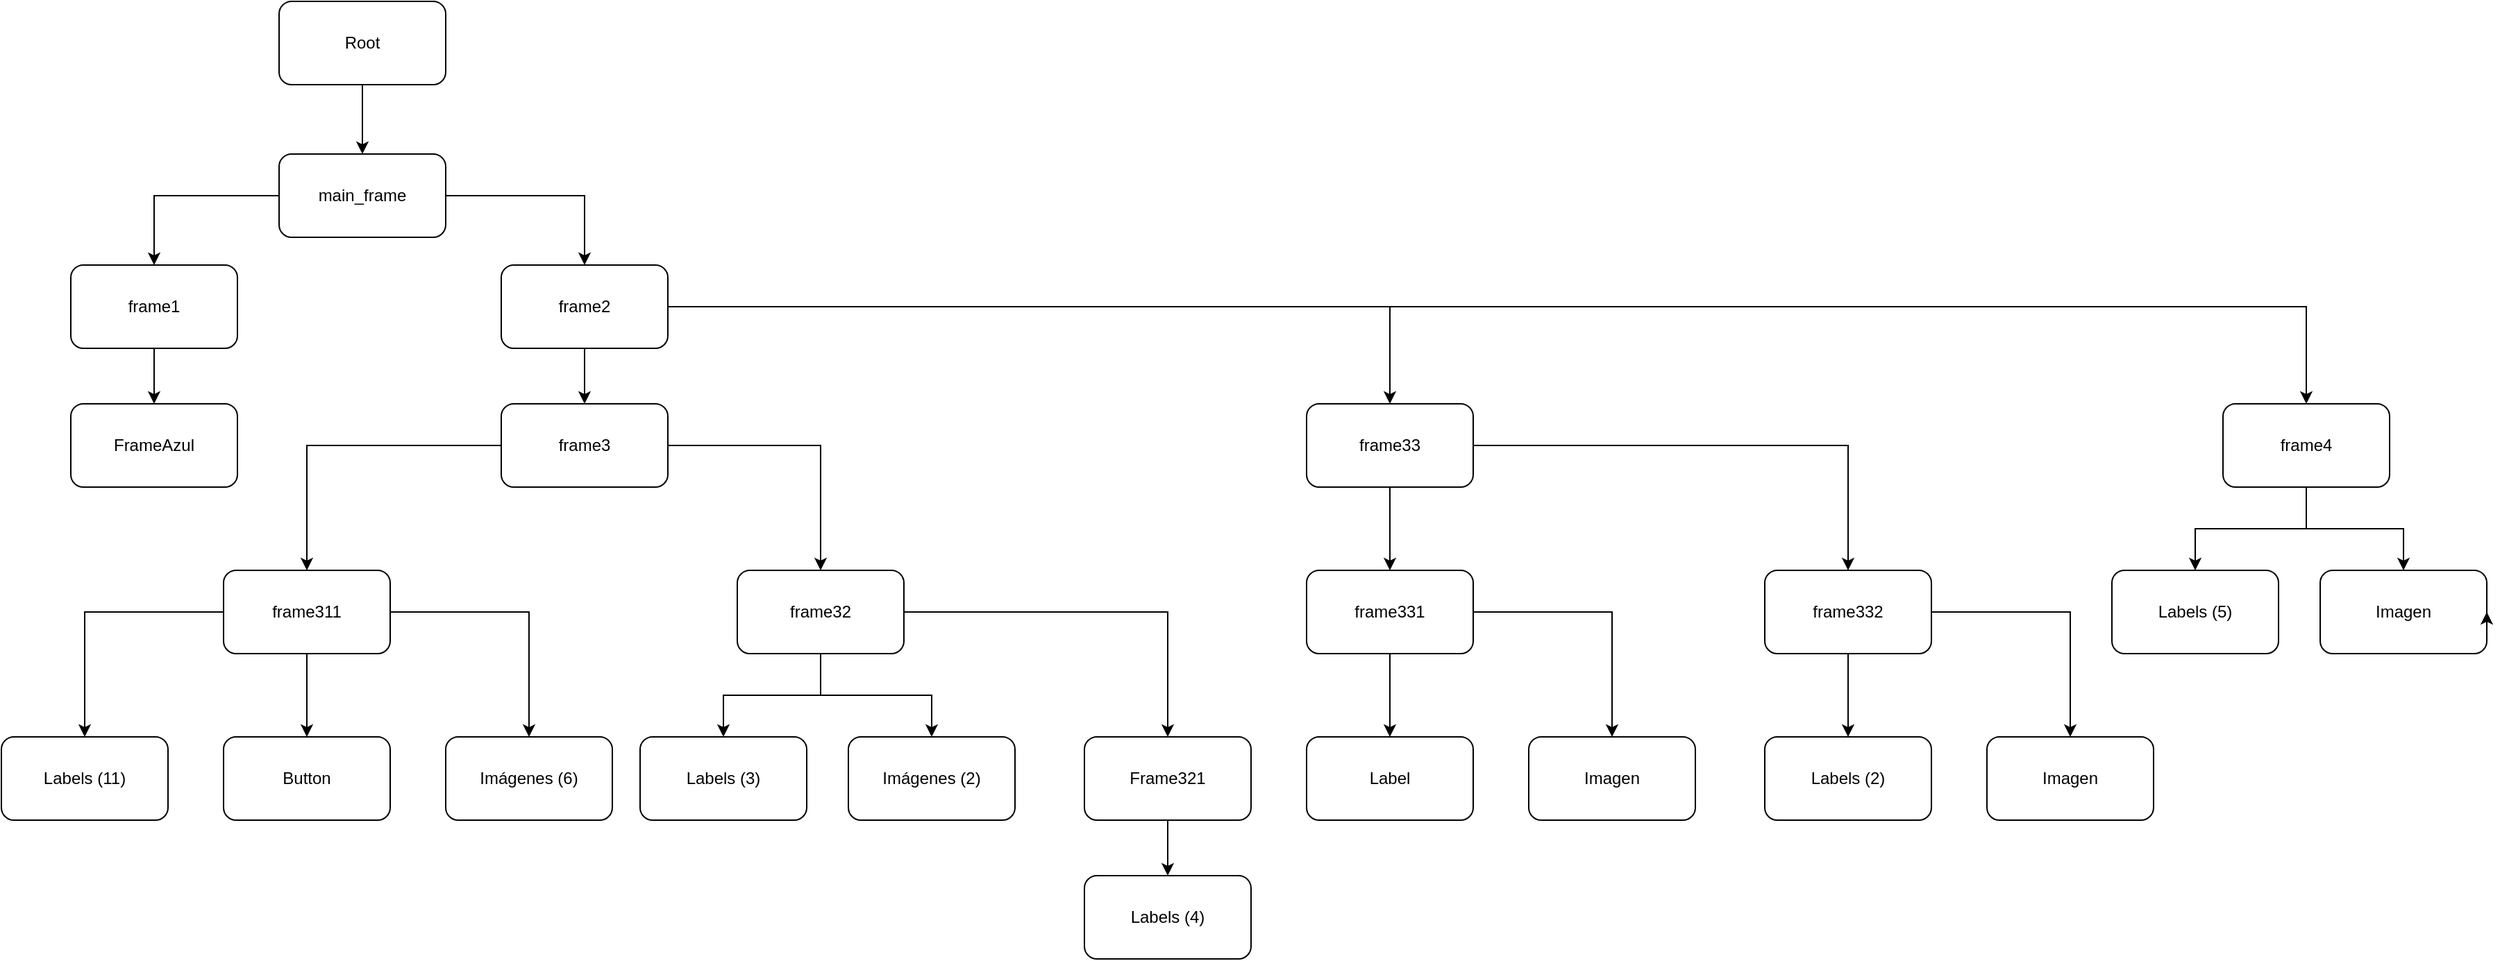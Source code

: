 <mxfile version="21.1.1" type="device">
  <diagram name="Página-1" id="QeelMtWA8Ye1pQ3akFsj">
    <mxGraphModel dx="3064" dy="2647" grid="1" gridSize="10" guides="1" tooltips="1" connect="1" arrows="1" fold="1" page="1" pageScale="1" pageWidth="827" pageHeight="1169" math="0" shadow="0">
      <root>
        <mxCell id="0" />
        <mxCell id="1" parent="0" />
        <mxCell id="26RAN5CGy5tsxNI2XHrX-3" style="edgeStyle=orthogonalEdgeStyle;rounded=0;orthogonalLoop=1;jettySize=auto;html=1;" edge="1" parent="1" source="26RAN5CGy5tsxNI2XHrX-1" target="26RAN5CGy5tsxNI2XHrX-4">
          <mxGeometry relative="1" as="geometry">
            <mxPoint x="200" y="180" as="targetPoint" />
          </mxGeometry>
        </mxCell>
        <mxCell id="26RAN5CGy5tsxNI2XHrX-1" value="Root" style="rounded=1;whiteSpace=wrap;html=1;" vertex="1" parent="1">
          <mxGeometry x="140" y="60" width="120" height="60" as="geometry" />
        </mxCell>
        <mxCell id="26RAN5CGy5tsxNI2XHrX-5" style="edgeStyle=orthogonalEdgeStyle;rounded=0;orthogonalLoop=1;jettySize=auto;html=1;" edge="1" parent="1" source="26RAN5CGy5tsxNI2XHrX-4" target="26RAN5CGy5tsxNI2XHrX-6">
          <mxGeometry relative="1" as="geometry">
            <mxPoint x="40" y="280" as="targetPoint" />
          </mxGeometry>
        </mxCell>
        <mxCell id="26RAN5CGy5tsxNI2XHrX-7" style="edgeStyle=orthogonalEdgeStyle;rounded=0;orthogonalLoop=1;jettySize=auto;html=1;" edge="1" parent="1" source="26RAN5CGy5tsxNI2XHrX-4" target="26RAN5CGy5tsxNI2XHrX-8">
          <mxGeometry relative="1" as="geometry">
            <mxPoint x="360" y="260" as="targetPoint" />
          </mxGeometry>
        </mxCell>
        <mxCell id="26RAN5CGy5tsxNI2XHrX-4" value="main_frame" style="rounded=1;whiteSpace=wrap;html=1;" vertex="1" parent="1">
          <mxGeometry x="140" y="170" width="120" height="60" as="geometry" />
        </mxCell>
        <mxCell id="26RAN5CGy5tsxNI2XHrX-9" style="edgeStyle=orthogonalEdgeStyle;rounded=0;orthogonalLoop=1;jettySize=auto;html=1;" edge="1" parent="1" source="26RAN5CGy5tsxNI2XHrX-6" target="26RAN5CGy5tsxNI2XHrX-10">
          <mxGeometry relative="1" as="geometry">
            <mxPoint x="40" y="360" as="targetPoint" />
          </mxGeometry>
        </mxCell>
        <mxCell id="26RAN5CGy5tsxNI2XHrX-6" value="frame1" style="rounded=1;whiteSpace=wrap;html=1;" vertex="1" parent="1">
          <mxGeometry x="-10" y="250" width="120" height="60" as="geometry" />
        </mxCell>
        <mxCell id="26RAN5CGy5tsxNI2XHrX-11" style="edgeStyle=orthogonalEdgeStyle;rounded=0;orthogonalLoop=1;jettySize=auto;html=1;" edge="1" parent="1" source="26RAN5CGy5tsxNI2XHrX-8" target="26RAN5CGy5tsxNI2XHrX-12">
          <mxGeometry relative="1" as="geometry">
            <mxPoint x="280" y="360" as="targetPoint" />
          </mxGeometry>
        </mxCell>
        <mxCell id="26RAN5CGy5tsxNI2XHrX-33" style="edgeStyle=orthogonalEdgeStyle;rounded=0;orthogonalLoop=1;jettySize=auto;html=1;" edge="1" parent="1" source="26RAN5CGy5tsxNI2XHrX-8" target="26RAN5CGy5tsxNI2XHrX-34">
          <mxGeometry relative="1" as="geometry">
            <mxPoint x="900" y="380" as="targetPoint" />
          </mxGeometry>
        </mxCell>
        <mxCell id="26RAN5CGy5tsxNI2XHrX-47" style="edgeStyle=orthogonalEdgeStyle;rounded=0;orthogonalLoop=1;jettySize=auto;html=1;" edge="1" parent="1" source="26RAN5CGy5tsxNI2XHrX-8" target="26RAN5CGy5tsxNI2XHrX-48">
          <mxGeometry relative="1" as="geometry">
            <mxPoint x="1522" y="390" as="targetPoint" />
          </mxGeometry>
        </mxCell>
        <mxCell id="26RAN5CGy5tsxNI2XHrX-8" value="frame2" style="rounded=1;whiteSpace=wrap;html=1;" vertex="1" parent="1">
          <mxGeometry x="300" y="250" width="120" height="60" as="geometry" />
        </mxCell>
        <mxCell id="26RAN5CGy5tsxNI2XHrX-10" value="FrameAzul" style="rounded=1;whiteSpace=wrap;html=1;" vertex="1" parent="1">
          <mxGeometry x="-10" y="350" width="120" height="60" as="geometry" />
        </mxCell>
        <mxCell id="26RAN5CGy5tsxNI2XHrX-13" style="edgeStyle=orthogonalEdgeStyle;rounded=0;orthogonalLoop=1;jettySize=auto;html=1;" edge="1" parent="1" source="26RAN5CGy5tsxNI2XHrX-12" target="26RAN5CGy5tsxNI2XHrX-14">
          <mxGeometry relative="1" as="geometry">
            <mxPoint x="360" y="460" as="targetPoint" />
          </mxGeometry>
        </mxCell>
        <mxCell id="26RAN5CGy5tsxNI2XHrX-21" style="edgeStyle=orthogonalEdgeStyle;rounded=0;orthogonalLoop=1;jettySize=auto;html=1;" edge="1" parent="1" source="26RAN5CGy5tsxNI2XHrX-12" target="26RAN5CGy5tsxNI2XHrX-22">
          <mxGeometry relative="1" as="geometry">
            <mxPoint x="520" y="380" as="targetPoint" />
          </mxGeometry>
        </mxCell>
        <mxCell id="26RAN5CGy5tsxNI2XHrX-12" value="frame3" style="rounded=1;whiteSpace=wrap;html=1;" vertex="1" parent="1">
          <mxGeometry x="300" y="350" width="120" height="60" as="geometry" />
        </mxCell>
        <mxCell id="26RAN5CGy5tsxNI2XHrX-15" style="edgeStyle=orthogonalEdgeStyle;rounded=0;orthogonalLoop=1;jettySize=auto;html=1;" edge="1" parent="1" source="26RAN5CGy5tsxNI2XHrX-14" target="26RAN5CGy5tsxNI2XHrX-16">
          <mxGeometry relative="1" as="geometry">
            <mxPoint y="530" as="targetPoint" />
          </mxGeometry>
        </mxCell>
        <mxCell id="26RAN5CGy5tsxNI2XHrX-17" style="edgeStyle=orthogonalEdgeStyle;rounded=0;orthogonalLoop=1;jettySize=auto;html=1;" edge="1" parent="1" source="26RAN5CGy5tsxNI2XHrX-14" target="26RAN5CGy5tsxNI2XHrX-18">
          <mxGeometry relative="1" as="geometry">
            <mxPoint x="160" y="610" as="targetPoint" />
          </mxGeometry>
        </mxCell>
        <mxCell id="26RAN5CGy5tsxNI2XHrX-19" style="edgeStyle=orthogonalEdgeStyle;rounded=0;orthogonalLoop=1;jettySize=auto;html=1;" edge="1" parent="1" source="26RAN5CGy5tsxNI2XHrX-14" target="26RAN5CGy5tsxNI2XHrX-20">
          <mxGeometry relative="1" as="geometry">
            <mxPoint x="320" y="570" as="targetPoint" />
          </mxGeometry>
        </mxCell>
        <mxCell id="26RAN5CGy5tsxNI2XHrX-14" value="frame311" style="rounded=1;whiteSpace=wrap;html=1;" vertex="1" parent="1">
          <mxGeometry x="100" y="470" width="120" height="60" as="geometry" />
        </mxCell>
        <mxCell id="26RAN5CGy5tsxNI2XHrX-16" value="Labels (11)" style="rounded=1;whiteSpace=wrap;html=1;" vertex="1" parent="1">
          <mxGeometry x="-60" y="590" width="120" height="60" as="geometry" />
        </mxCell>
        <mxCell id="26RAN5CGy5tsxNI2XHrX-18" value="Button" style="rounded=1;whiteSpace=wrap;html=1;" vertex="1" parent="1">
          <mxGeometry x="100" y="590" width="120" height="60" as="geometry" />
        </mxCell>
        <mxCell id="26RAN5CGy5tsxNI2XHrX-20" value="Imágenes (6)" style="rounded=1;whiteSpace=wrap;html=1;" vertex="1" parent="1">
          <mxGeometry x="260" y="590" width="120" height="60" as="geometry" />
        </mxCell>
        <mxCell id="26RAN5CGy5tsxNI2XHrX-24" style="edgeStyle=orthogonalEdgeStyle;rounded=0;orthogonalLoop=1;jettySize=auto;html=1;entryX=0.5;entryY=0;entryDx=0;entryDy=0;" edge="1" parent="1" source="26RAN5CGy5tsxNI2XHrX-22" target="26RAN5CGy5tsxNI2XHrX-23">
          <mxGeometry relative="1" as="geometry" />
        </mxCell>
        <mxCell id="26RAN5CGy5tsxNI2XHrX-25" style="edgeStyle=orthogonalEdgeStyle;rounded=0;orthogonalLoop=1;jettySize=auto;html=1;" edge="1" parent="1" source="26RAN5CGy5tsxNI2XHrX-22" target="26RAN5CGy5tsxNI2XHrX-26">
          <mxGeometry relative="1" as="geometry">
            <mxPoint x="610" y="610" as="targetPoint" />
          </mxGeometry>
        </mxCell>
        <mxCell id="26RAN5CGy5tsxNI2XHrX-27" style="edgeStyle=orthogonalEdgeStyle;rounded=0;orthogonalLoop=1;jettySize=auto;html=1;" edge="1" parent="1" source="26RAN5CGy5tsxNI2XHrX-22" target="26RAN5CGy5tsxNI2XHrX-28">
          <mxGeometry relative="1" as="geometry">
            <mxPoint x="760" y="560" as="targetPoint" />
          </mxGeometry>
        </mxCell>
        <mxCell id="26RAN5CGy5tsxNI2XHrX-22" value="frame32" style="rounded=1;whiteSpace=wrap;html=1;" vertex="1" parent="1">
          <mxGeometry x="470" y="470" width="120" height="60" as="geometry" />
        </mxCell>
        <mxCell id="26RAN5CGy5tsxNI2XHrX-23" value="Labels (3)" style="rounded=1;whiteSpace=wrap;html=1;" vertex="1" parent="1">
          <mxGeometry x="400" y="590" width="120" height="60" as="geometry" />
        </mxCell>
        <mxCell id="26RAN5CGy5tsxNI2XHrX-26" value="Imágenes (2)" style="rounded=1;whiteSpace=wrap;html=1;" vertex="1" parent="1">
          <mxGeometry x="550" y="590" width="120" height="60" as="geometry" />
        </mxCell>
        <mxCell id="26RAN5CGy5tsxNI2XHrX-30" style="edgeStyle=orthogonalEdgeStyle;rounded=0;orthogonalLoop=1;jettySize=auto;html=1;entryX=0.5;entryY=0;entryDx=0;entryDy=0;" edge="1" parent="1" source="26RAN5CGy5tsxNI2XHrX-28" target="26RAN5CGy5tsxNI2XHrX-29">
          <mxGeometry relative="1" as="geometry" />
        </mxCell>
        <mxCell id="26RAN5CGy5tsxNI2XHrX-28" value="Frame321" style="rounded=1;whiteSpace=wrap;html=1;" vertex="1" parent="1">
          <mxGeometry x="720" y="590" width="120" height="60" as="geometry" />
        </mxCell>
        <mxCell id="26RAN5CGy5tsxNI2XHrX-29" value="Labels (4)" style="rounded=1;whiteSpace=wrap;html=1;" vertex="1" parent="1">
          <mxGeometry x="720" y="690" width="120" height="60" as="geometry" />
        </mxCell>
        <mxCell id="26RAN5CGy5tsxNI2XHrX-35" style="edgeStyle=orthogonalEdgeStyle;rounded=0;orthogonalLoop=1;jettySize=auto;html=1;" edge="1" parent="1" source="26RAN5CGy5tsxNI2XHrX-34" target="26RAN5CGy5tsxNI2XHrX-36">
          <mxGeometry relative="1" as="geometry">
            <mxPoint x="840" y="480" as="targetPoint" />
          </mxGeometry>
        </mxCell>
        <mxCell id="26RAN5CGy5tsxNI2XHrX-41" style="edgeStyle=orthogonalEdgeStyle;rounded=0;orthogonalLoop=1;jettySize=auto;html=1;" edge="1" parent="1" source="26RAN5CGy5tsxNI2XHrX-34" target="26RAN5CGy5tsxNI2XHrX-42">
          <mxGeometry relative="1" as="geometry">
            <mxPoint x="1240" y="500" as="targetPoint" />
          </mxGeometry>
        </mxCell>
        <mxCell id="26RAN5CGy5tsxNI2XHrX-34" value="frame33" style="rounded=1;whiteSpace=wrap;html=1;" vertex="1" parent="1">
          <mxGeometry x="880" y="350" width="120" height="60" as="geometry" />
        </mxCell>
        <mxCell id="26RAN5CGy5tsxNI2XHrX-38" style="edgeStyle=orthogonalEdgeStyle;rounded=0;orthogonalLoop=1;jettySize=auto;html=1;entryX=0.5;entryY=0;entryDx=0;entryDy=0;" edge="1" parent="1" source="26RAN5CGy5tsxNI2XHrX-36" target="26RAN5CGy5tsxNI2XHrX-37">
          <mxGeometry relative="1" as="geometry" />
        </mxCell>
        <mxCell id="26RAN5CGy5tsxNI2XHrX-39" style="edgeStyle=orthogonalEdgeStyle;rounded=0;orthogonalLoop=1;jettySize=auto;html=1;" edge="1" parent="1" source="26RAN5CGy5tsxNI2XHrX-36" target="26RAN5CGy5tsxNI2XHrX-40">
          <mxGeometry relative="1" as="geometry">
            <mxPoint x="1100" y="600" as="targetPoint" />
          </mxGeometry>
        </mxCell>
        <mxCell id="26RAN5CGy5tsxNI2XHrX-36" value="frame331" style="rounded=1;whiteSpace=wrap;html=1;" vertex="1" parent="1">
          <mxGeometry x="880" y="470" width="120" height="60" as="geometry" />
        </mxCell>
        <mxCell id="26RAN5CGy5tsxNI2XHrX-37" value="Label" style="rounded=1;whiteSpace=wrap;html=1;" vertex="1" parent="1">
          <mxGeometry x="880" y="590" width="120" height="60" as="geometry" />
        </mxCell>
        <mxCell id="26RAN5CGy5tsxNI2XHrX-40" value="Imagen" style="rounded=1;whiteSpace=wrap;html=1;" vertex="1" parent="1">
          <mxGeometry x="1040" y="590" width="120" height="60" as="geometry" />
        </mxCell>
        <mxCell id="26RAN5CGy5tsxNI2XHrX-43" style="edgeStyle=orthogonalEdgeStyle;rounded=0;orthogonalLoop=1;jettySize=auto;html=1;entryX=0.5;entryY=0;entryDx=0;entryDy=0;" edge="1" parent="1" source="26RAN5CGy5tsxNI2XHrX-42" target="26RAN5CGy5tsxNI2XHrX-44">
          <mxGeometry relative="1" as="geometry">
            <mxPoint x="1270" y="610" as="targetPoint" />
          </mxGeometry>
        </mxCell>
        <mxCell id="26RAN5CGy5tsxNI2XHrX-46" style="edgeStyle=orthogonalEdgeStyle;rounded=0;orthogonalLoop=1;jettySize=auto;html=1;" edge="1" parent="1" source="26RAN5CGy5tsxNI2XHrX-42" target="26RAN5CGy5tsxNI2XHrX-45">
          <mxGeometry relative="1" as="geometry" />
        </mxCell>
        <mxCell id="26RAN5CGy5tsxNI2XHrX-42" value="frame332" style="rounded=1;whiteSpace=wrap;html=1;" vertex="1" parent="1">
          <mxGeometry x="1210" y="470" width="120" height="60" as="geometry" />
        </mxCell>
        <mxCell id="26RAN5CGy5tsxNI2XHrX-44" value="Labels (2)" style="rounded=1;whiteSpace=wrap;html=1;" vertex="1" parent="1">
          <mxGeometry x="1210" y="590" width="120" height="60" as="geometry" />
        </mxCell>
        <mxCell id="26RAN5CGy5tsxNI2XHrX-45" value="Imagen" style="rounded=1;whiteSpace=wrap;html=1;" vertex="1" parent="1">
          <mxGeometry x="1370" y="590" width="120" height="60" as="geometry" />
        </mxCell>
        <mxCell id="26RAN5CGy5tsxNI2XHrX-50" style="edgeStyle=orthogonalEdgeStyle;rounded=0;orthogonalLoop=1;jettySize=auto;html=1;entryX=0.5;entryY=0;entryDx=0;entryDy=0;" edge="1" parent="1" source="26RAN5CGy5tsxNI2XHrX-48" target="26RAN5CGy5tsxNI2XHrX-49">
          <mxGeometry relative="1" as="geometry" />
        </mxCell>
        <mxCell id="26RAN5CGy5tsxNI2XHrX-52" style="edgeStyle=orthogonalEdgeStyle;rounded=0;orthogonalLoop=1;jettySize=auto;html=1;entryX=0.5;entryY=0;entryDx=0;entryDy=0;" edge="1" parent="1" source="26RAN5CGy5tsxNI2XHrX-48" target="26RAN5CGy5tsxNI2XHrX-51">
          <mxGeometry relative="1" as="geometry" />
        </mxCell>
        <mxCell id="26RAN5CGy5tsxNI2XHrX-48" value="frame4" style="rounded=1;whiteSpace=wrap;html=1;" vertex="1" parent="1">
          <mxGeometry x="1540" y="350" width="120" height="60" as="geometry" />
        </mxCell>
        <mxCell id="26RAN5CGy5tsxNI2XHrX-49" value="Labels (5)" style="rounded=1;whiteSpace=wrap;html=1;" vertex="1" parent="1">
          <mxGeometry x="1460" y="470" width="120" height="60" as="geometry" />
        </mxCell>
        <mxCell id="26RAN5CGy5tsxNI2XHrX-51" value="Imagen" style="rounded=1;whiteSpace=wrap;html=1;" vertex="1" parent="1">
          <mxGeometry x="1610" y="470" width="120" height="60" as="geometry" />
        </mxCell>
        <mxCell id="26RAN5CGy5tsxNI2XHrX-53" style="edgeStyle=orthogonalEdgeStyle;rounded=0;orthogonalLoop=1;jettySize=auto;html=1;exitX=1;exitY=0.75;exitDx=0;exitDy=0;entryX=1;entryY=0.5;entryDx=0;entryDy=0;" edge="1" parent="1" source="26RAN5CGy5tsxNI2XHrX-51" target="26RAN5CGy5tsxNI2XHrX-51">
          <mxGeometry relative="1" as="geometry" />
        </mxCell>
      </root>
    </mxGraphModel>
  </diagram>
</mxfile>
